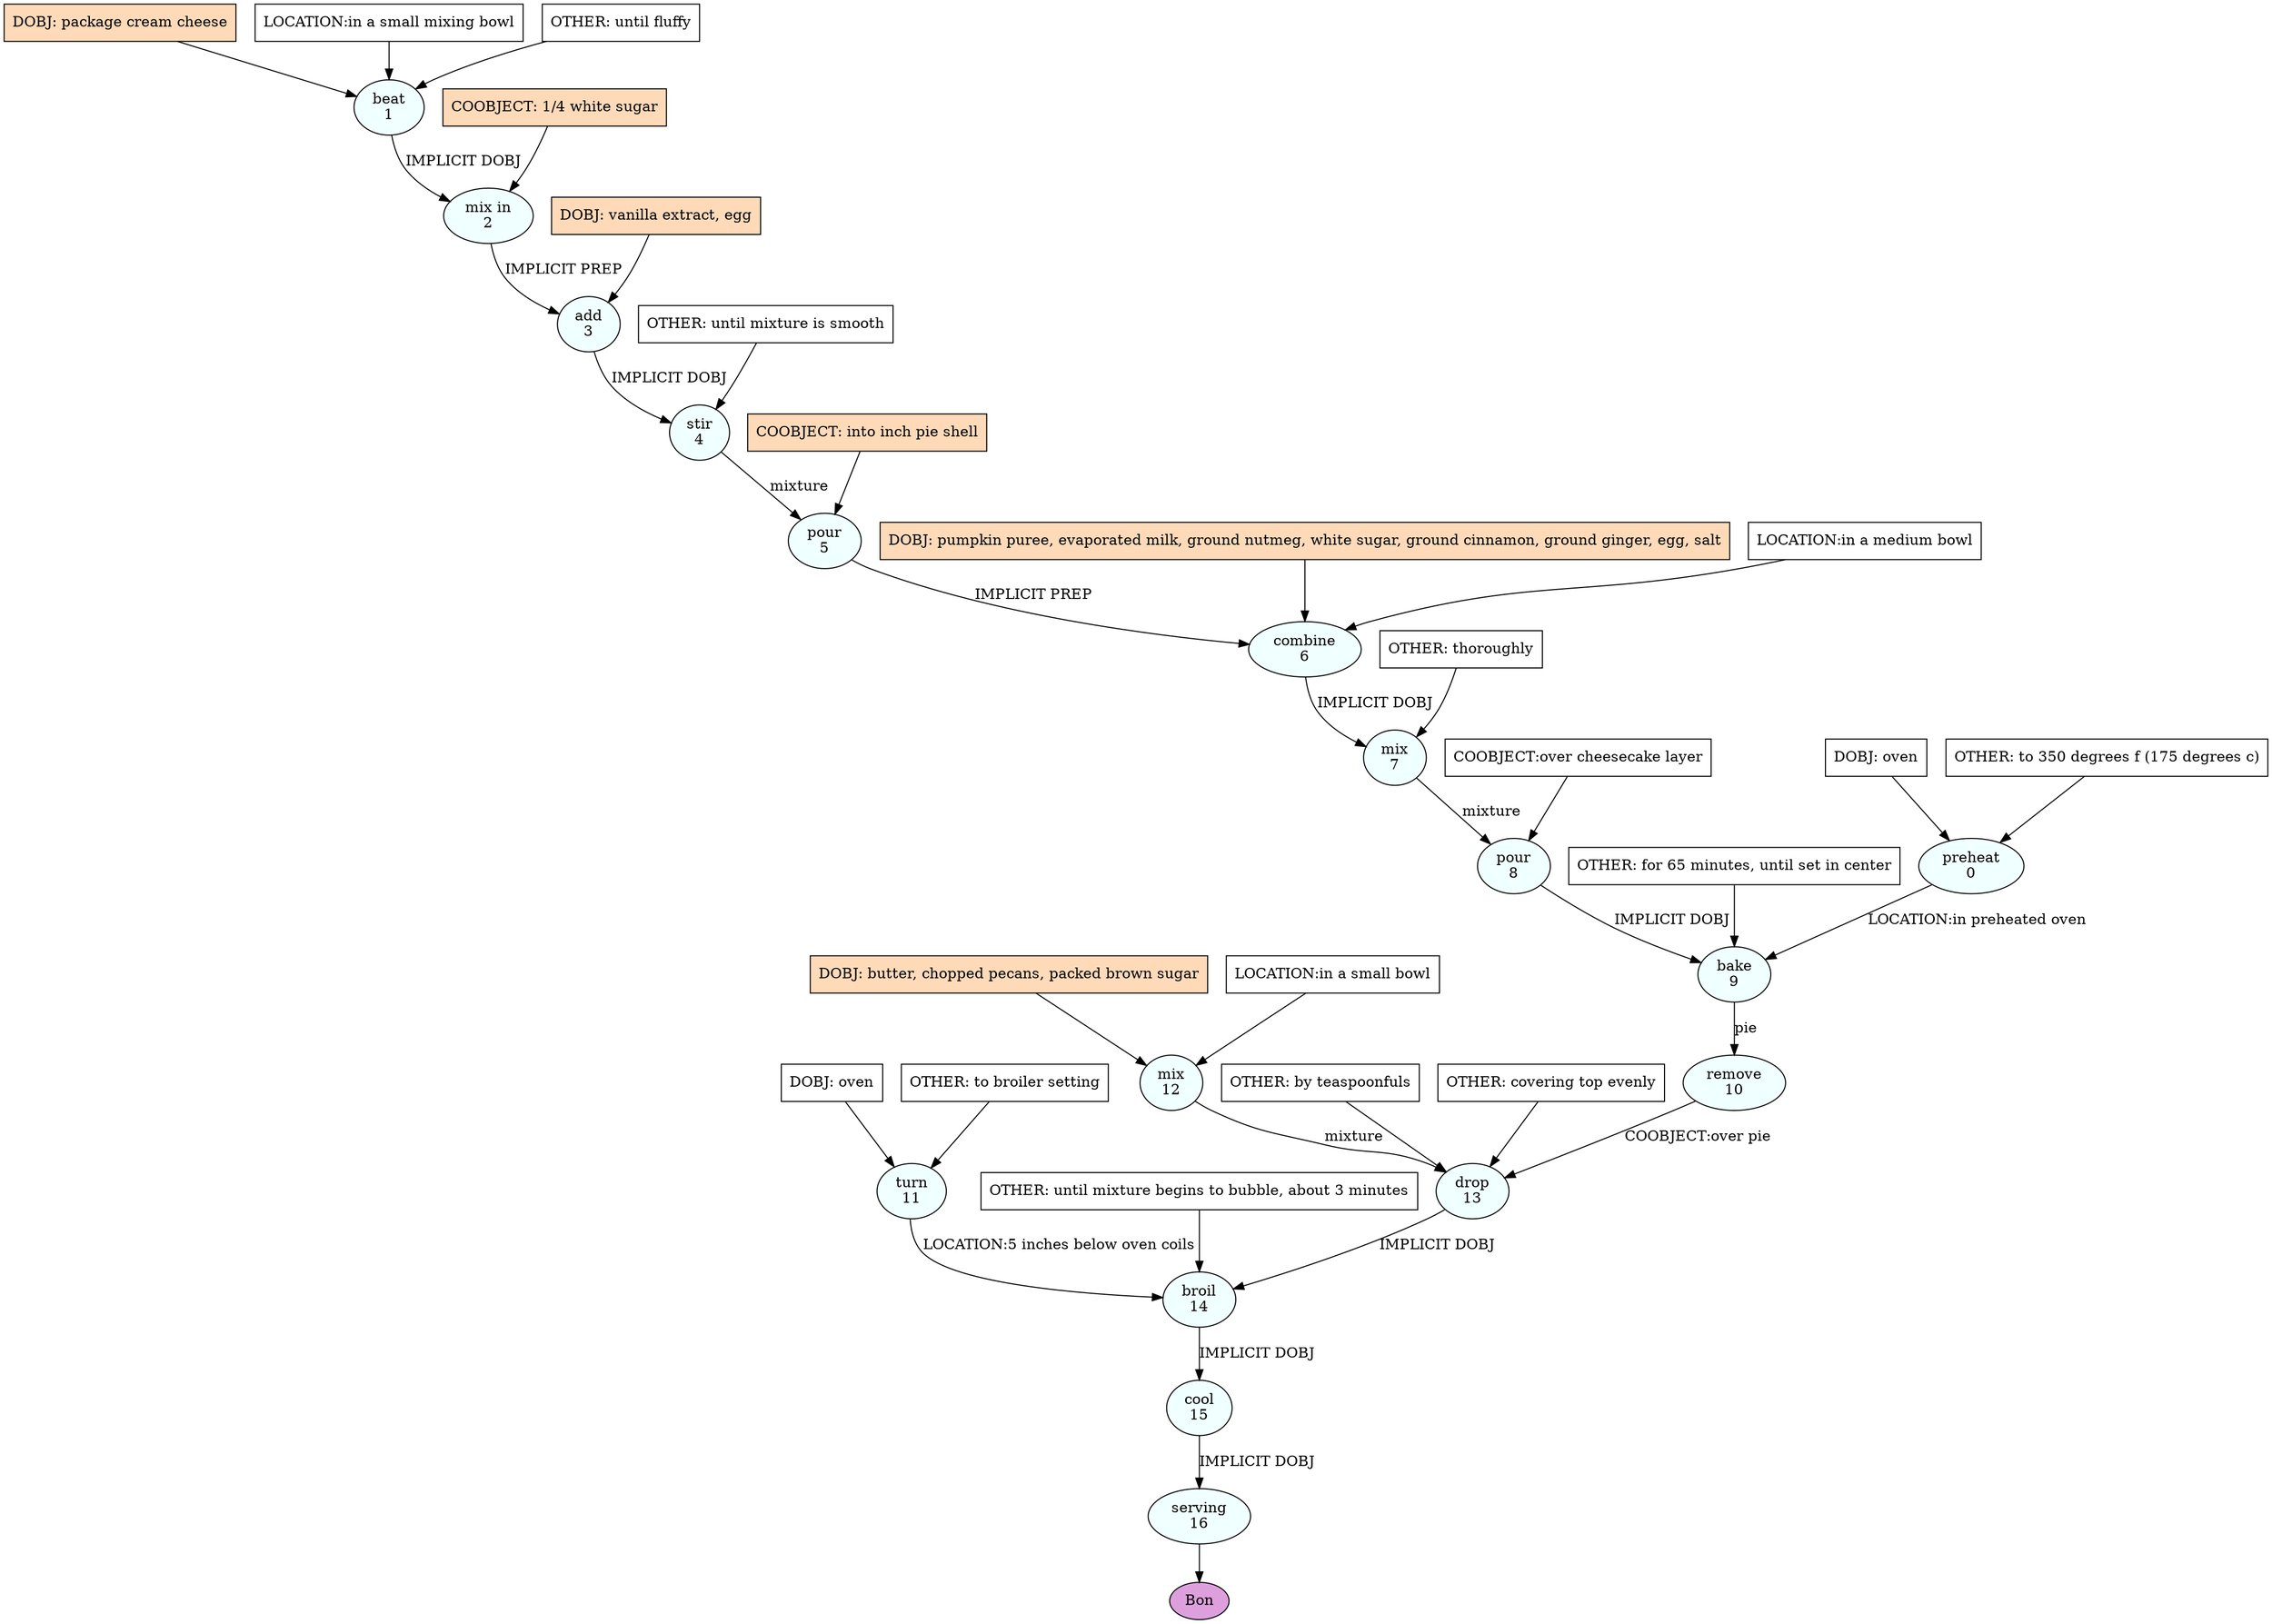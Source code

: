 digraph recipe {
E0[label="preheat
0", shape=oval, style=filled, fillcolor=azure]
E1[label="beat
1", shape=oval, style=filled, fillcolor=azure]
E2[label="mix in
2", shape=oval, style=filled, fillcolor=azure]
E3[label="add
3", shape=oval, style=filled, fillcolor=azure]
E4[label="stir
4", shape=oval, style=filled, fillcolor=azure]
E5[label="pour
5", shape=oval, style=filled, fillcolor=azure]
E6[label="combine
6", shape=oval, style=filled, fillcolor=azure]
E7[label="mix
7", shape=oval, style=filled, fillcolor=azure]
E8[label="pour
8", shape=oval, style=filled, fillcolor=azure]
E9[label="bake
9", shape=oval, style=filled, fillcolor=azure]
E10[label="remove
10", shape=oval, style=filled, fillcolor=azure]
E11[label="turn
11", shape=oval, style=filled, fillcolor=azure]
E12[label="mix
12", shape=oval, style=filled, fillcolor=azure]
E13[label="drop
13", shape=oval, style=filled, fillcolor=azure]
E14[label="broil
14", shape=oval, style=filled, fillcolor=azure]
E15[label="cool
15", shape=oval, style=filled, fillcolor=azure]
E16[label="serving
16", shape=oval, style=filled, fillcolor=azure]
D12[label="DOBJ: butter, chopped pecans, packed brown sugar", shape=box, style=filled, fillcolor=peachpuff]
D12 -> E12
P12_0[label="LOCATION:in a small bowl", shape=box, style=filled, fillcolor=white]
P12_0 -> E12
D0[label="DOBJ: oven", shape=box, style=filled, fillcolor=white]
D0 -> E0
O0_0[label="OTHER: to 350 degrees f (175 degrees c)", shape=box, style=filled, fillcolor=white]
O0_0 -> E0
D1[label="DOBJ: package cream cheese", shape=box, style=filled, fillcolor=peachpuff]
D1 -> E1
P1_0[label="LOCATION:in a small mixing bowl", shape=box, style=filled, fillcolor=white]
P1_0 -> E1
O1_0[label="OTHER: until fluffy", shape=box, style=filled, fillcolor=white]
O1_0 -> E1
D11[label="DOBJ: oven", shape=box, style=filled, fillcolor=white]
D11 -> E11
O11_0[label="OTHER: to broiler setting", shape=box, style=filled, fillcolor=white]
O11_0 -> E11
E1 -> E2 [label="IMPLICIT DOBJ"]
P2_0_ing[label="COOBJECT: 1/4 white sugar", shape=box, style=filled, fillcolor=peachpuff]
P2_0_ing -> E2
D3_ing[label="DOBJ: vanilla extract, egg", shape=box, style=filled, fillcolor=peachpuff]
D3_ing -> E3
E2 -> E3 [label="IMPLICIT PREP"]
E3 -> E4 [label="IMPLICIT DOBJ"]
O4_0_0[label="OTHER: until mixture is smooth", shape=box, style=filled, fillcolor=white]
O4_0_0 -> E4
E4 -> E5 [label="mixture"]
P5_0_ing[label="COOBJECT: into inch pie shell", shape=box, style=filled, fillcolor=peachpuff]
P5_0_ing -> E5
D6_ing[label="DOBJ: pumpkin puree, evaporated milk, ground nutmeg, white sugar, ground cinnamon, ground ginger, egg, salt", shape=box, style=filled, fillcolor=peachpuff]
D6_ing -> E6
E5 -> E6 [label="IMPLICIT PREP"]
P6_1_0[label="LOCATION:in a medium bowl", shape=box, style=filled, fillcolor=white]
P6_1_0 -> E6
E6 -> E7 [label="IMPLICIT DOBJ"]
O7_0_0[label="OTHER: thoroughly", shape=box, style=filled, fillcolor=white]
O7_0_0 -> E7
E7 -> E8 [label="mixture"]
P8_0_0[label="COOBJECT:over cheesecake layer", shape=box, style=filled, fillcolor=white]
P8_0_0 -> E8
E8 -> E9 [label="IMPLICIT DOBJ"]
E0 -> E9 [label="LOCATION:in preheated oven"]
O9_0_0[label="OTHER: for 65 minutes, until set in center", shape=box, style=filled, fillcolor=white]
O9_0_0 -> E9
E9 -> E10 [label="pie"]
E12 -> E13 [label="mixture"]
E10 -> E13 [label="COOBJECT:over pie"]
O13_0_0[label="OTHER: by teaspoonfuls", shape=box, style=filled, fillcolor=white]
O13_0_0 -> E13
O13_1_0[label="OTHER: covering top evenly", shape=box, style=filled, fillcolor=white]
O13_1_0 -> E13
E13 -> E14 [label="IMPLICIT DOBJ"]
E11 -> E14 [label="LOCATION:5 inches below oven coils"]
O14_0_0[label="OTHER: until mixture begins to bubble, about 3 minutes", shape=box, style=filled, fillcolor=white]
O14_0_0 -> E14
E14 -> E15 [label="IMPLICIT DOBJ"]
E15 -> E16 [label="IMPLICIT DOBJ"]
EOR[label="Bon", shape=oval, style=filled, fillcolor=plum]
E16 -> EOR
}
